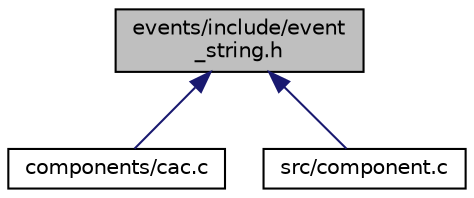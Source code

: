 digraph "events/include/event_string.h"
{
  edge [fontname="Helvetica",fontsize="10",labelfontname="Helvetica",labelfontsize="10"];
  node [fontname="Helvetica",fontsize="10",shape=record];
  Node1 [label="events/include/event\l_string.h",height=0.2,width=0.4,color="black", fillcolor="grey75", style="filled", fontcolor="black"];
  Node1 -> Node2 [dir="back",color="midnightblue",fontsize="10",style="solid",fontname="Helvetica"];
  Node2 [label="components/cac.c",height=0.2,width=0.4,color="black", fillcolor="white", style="filled",URL="$cac_8c.html"];
  Node1 -> Node3 [dir="back",color="midnightblue",fontsize="10",style="solid",fontname="Helvetica"];
  Node3 [label="src/component.c",height=0.2,width=0.4,color="black", fillcolor="white", style="filled",URL="$component_8c.html"];
}
